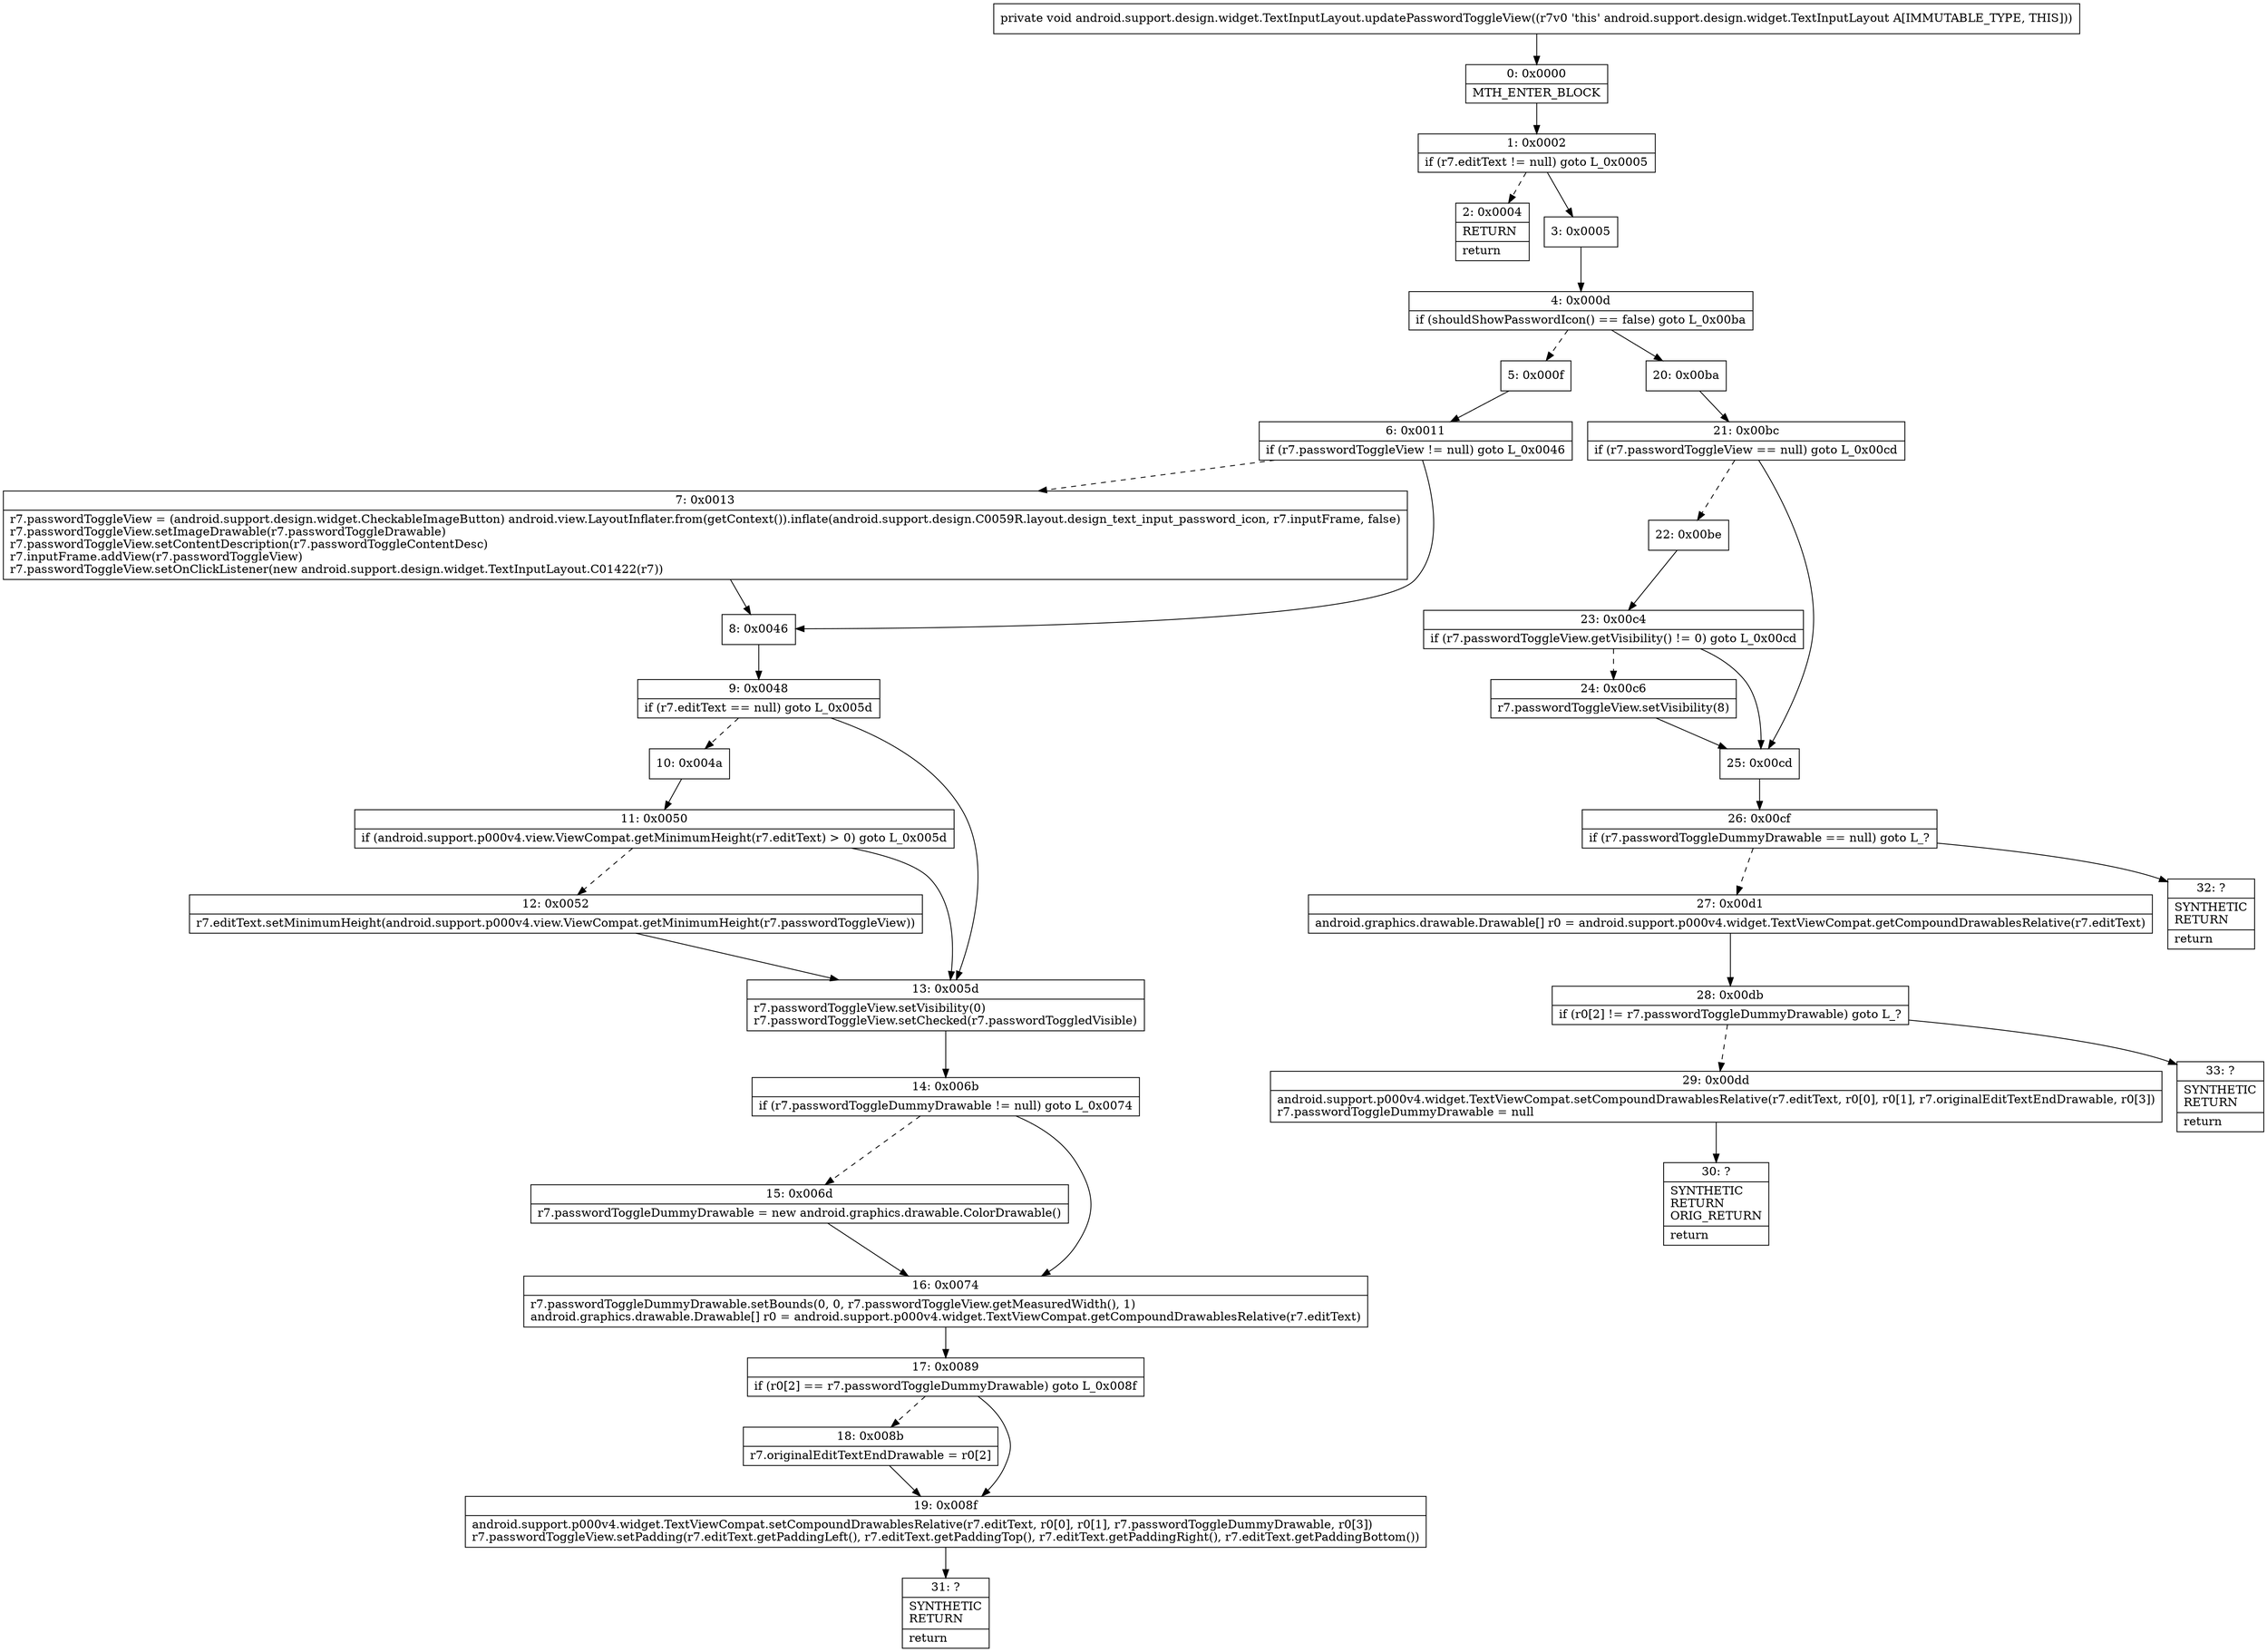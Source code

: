 digraph "CFG forandroid.support.design.widget.TextInputLayout.updatePasswordToggleView()V" {
Node_0 [shape=record,label="{0\:\ 0x0000|MTH_ENTER_BLOCK\l}"];
Node_1 [shape=record,label="{1\:\ 0x0002|if (r7.editText != null) goto L_0x0005\l}"];
Node_2 [shape=record,label="{2\:\ 0x0004|RETURN\l|return\l}"];
Node_3 [shape=record,label="{3\:\ 0x0005}"];
Node_4 [shape=record,label="{4\:\ 0x000d|if (shouldShowPasswordIcon() == false) goto L_0x00ba\l}"];
Node_5 [shape=record,label="{5\:\ 0x000f}"];
Node_6 [shape=record,label="{6\:\ 0x0011|if (r7.passwordToggleView != null) goto L_0x0046\l}"];
Node_7 [shape=record,label="{7\:\ 0x0013|r7.passwordToggleView = (android.support.design.widget.CheckableImageButton) android.view.LayoutInflater.from(getContext()).inflate(android.support.design.C0059R.layout.design_text_input_password_icon, r7.inputFrame, false)\lr7.passwordToggleView.setImageDrawable(r7.passwordToggleDrawable)\lr7.passwordToggleView.setContentDescription(r7.passwordToggleContentDesc)\lr7.inputFrame.addView(r7.passwordToggleView)\lr7.passwordToggleView.setOnClickListener(new android.support.design.widget.TextInputLayout.C01422(r7))\l}"];
Node_8 [shape=record,label="{8\:\ 0x0046}"];
Node_9 [shape=record,label="{9\:\ 0x0048|if (r7.editText == null) goto L_0x005d\l}"];
Node_10 [shape=record,label="{10\:\ 0x004a}"];
Node_11 [shape=record,label="{11\:\ 0x0050|if (android.support.p000v4.view.ViewCompat.getMinimumHeight(r7.editText) \> 0) goto L_0x005d\l}"];
Node_12 [shape=record,label="{12\:\ 0x0052|r7.editText.setMinimumHeight(android.support.p000v4.view.ViewCompat.getMinimumHeight(r7.passwordToggleView))\l}"];
Node_13 [shape=record,label="{13\:\ 0x005d|r7.passwordToggleView.setVisibility(0)\lr7.passwordToggleView.setChecked(r7.passwordToggledVisible)\l}"];
Node_14 [shape=record,label="{14\:\ 0x006b|if (r7.passwordToggleDummyDrawable != null) goto L_0x0074\l}"];
Node_15 [shape=record,label="{15\:\ 0x006d|r7.passwordToggleDummyDrawable = new android.graphics.drawable.ColorDrawable()\l}"];
Node_16 [shape=record,label="{16\:\ 0x0074|r7.passwordToggleDummyDrawable.setBounds(0, 0, r7.passwordToggleView.getMeasuredWidth(), 1)\landroid.graphics.drawable.Drawable[] r0 = android.support.p000v4.widget.TextViewCompat.getCompoundDrawablesRelative(r7.editText)\l}"];
Node_17 [shape=record,label="{17\:\ 0x0089|if (r0[2] == r7.passwordToggleDummyDrawable) goto L_0x008f\l}"];
Node_18 [shape=record,label="{18\:\ 0x008b|r7.originalEditTextEndDrawable = r0[2]\l}"];
Node_19 [shape=record,label="{19\:\ 0x008f|android.support.p000v4.widget.TextViewCompat.setCompoundDrawablesRelative(r7.editText, r0[0], r0[1], r7.passwordToggleDummyDrawable, r0[3])\lr7.passwordToggleView.setPadding(r7.editText.getPaddingLeft(), r7.editText.getPaddingTop(), r7.editText.getPaddingRight(), r7.editText.getPaddingBottom())\l}"];
Node_20 [shape=record,label="{20\:\ 0x00ba}"];
Node_21 [shape=record,label="{21\:\ 0x00bc|if (r7.passwordToggleView == null) goto L_0x00cd\l}"];
Node_22 [shape=record,label="{22\:\ 0x00be}"];
Node_23 [shape=record,label="{23\:\ 0x00c4|if (r7.passwordToggleView.getVisibility() != 0) goto L_0x00cd\l}"];
Node_24 [shape=record,label="{24\:\ 0x00c6|r7.passwordToggleView.setVisibility(8)\l}"];
Node_25 [shape=record,label="{25\:\ 0x00cd}"];
Node_26 [shape=record,label="{26\:\ 0x00cf|if (r7.passwordToggleDummyDrawable == null) goto L_?\l}"];
Node_27 [shape=record,label="{27\:\ 0x00d1|android.graphics.drawable.Drawable[] r0 = android.support.p000v4.widget.TextViewCompat.getCompoundDrawablesRelative(r7.editText)\l}"];
Node_28 [shape=record,label="{28\:\ 0x00db|if (r0[2] != r7.passwordToggleDummyDrawable) goto L_?\l}"];
Node_29 [shape=record,label="{29\:\ 0x00dd|android.support.p000v4.widget.TextViewCompat.setCompoundDrawablesRelative(r7.editText, r0[0], r0[1], r7.originalEditTextEndDrawable, r0[3])\lr7.passwordToggleDummyDrawable = null\l}"];
Node_30 [shape=record,label="{30\:\ ?|SYNTHETIC\lRETURN\lORIG_RETURN\l|return\l}"];
Node_31 [shape=record,label="{31\:\ ?|SYNTHETIC\lRETURN\l|return\l}"];
Node_32 [shape=record,label="{32\:\ ?|SYNTHETIC\lRETURN\l|return\l}"];
Node_33 [shape=record,label="{33\:\ ?|SYNTHETIC\lRETURN\l|return\l}"];
MethodNode[shape=record,label="{private void android.support.design.widget.TextInputLayout.updatePasswordToggleView((r7v0 'this' android.support.design.widget.TextInputLayout A[IMMUTABLE_TYPE, THIS])) }"];
MethodNode -> Node_0;
Node_0 -> Node_1;
Node_1 -> Node_2[style=dashed];
Node_1 -> Node_3;
Node_3 -> Node_4;
Node_4 -> Node_5[style=dashed];
Node_4 -> Node_20;
Node_5 -> Node_6;
Node_6 -> Node_7[style=dashed];
Node_6 -> Node_8;
Node_7 -> Node_8;
Node_8 -> Node_9;
Node_9 -> Node_10[style=dashed];
Node_9 -> Node_13;
Node_10 -> Node_11;
Node_11 -> Node_12[style=dashed];
Node_11 -> Node_13;
Node_12 -> Node_13;
Node_13 -> Node_14;
Node_14 -> Node_15[style=dashed];
Node_14 -> Node_16;
Node_15 -> Node_16;
Node_16 -> Node_17;
Node_17 -> Node_18[style=dashed];
Node_17 -> Node_19;
Node_18 -> Node_19;
Node_19 -> Node_31;
Node_20 -> Node_21;
Node_21 -> Node_22[style=dashed];
Node_21 -> Node_25;
Node_22 -> Node_23;
Node_23 -> Node_24[style=dashed];
Node_23 -> Node_25;
Node_24 -> Node_25;
Node_25 -> Node_26;
Node_26 -> Node_27[style=dashed];
Node_26 -> Node_32;
Node_27 -> Node_28;
Node_28 -> Node_29[style=dashed];
Node_28 -> Node_33;
Node_29 -> Node_30;
}

